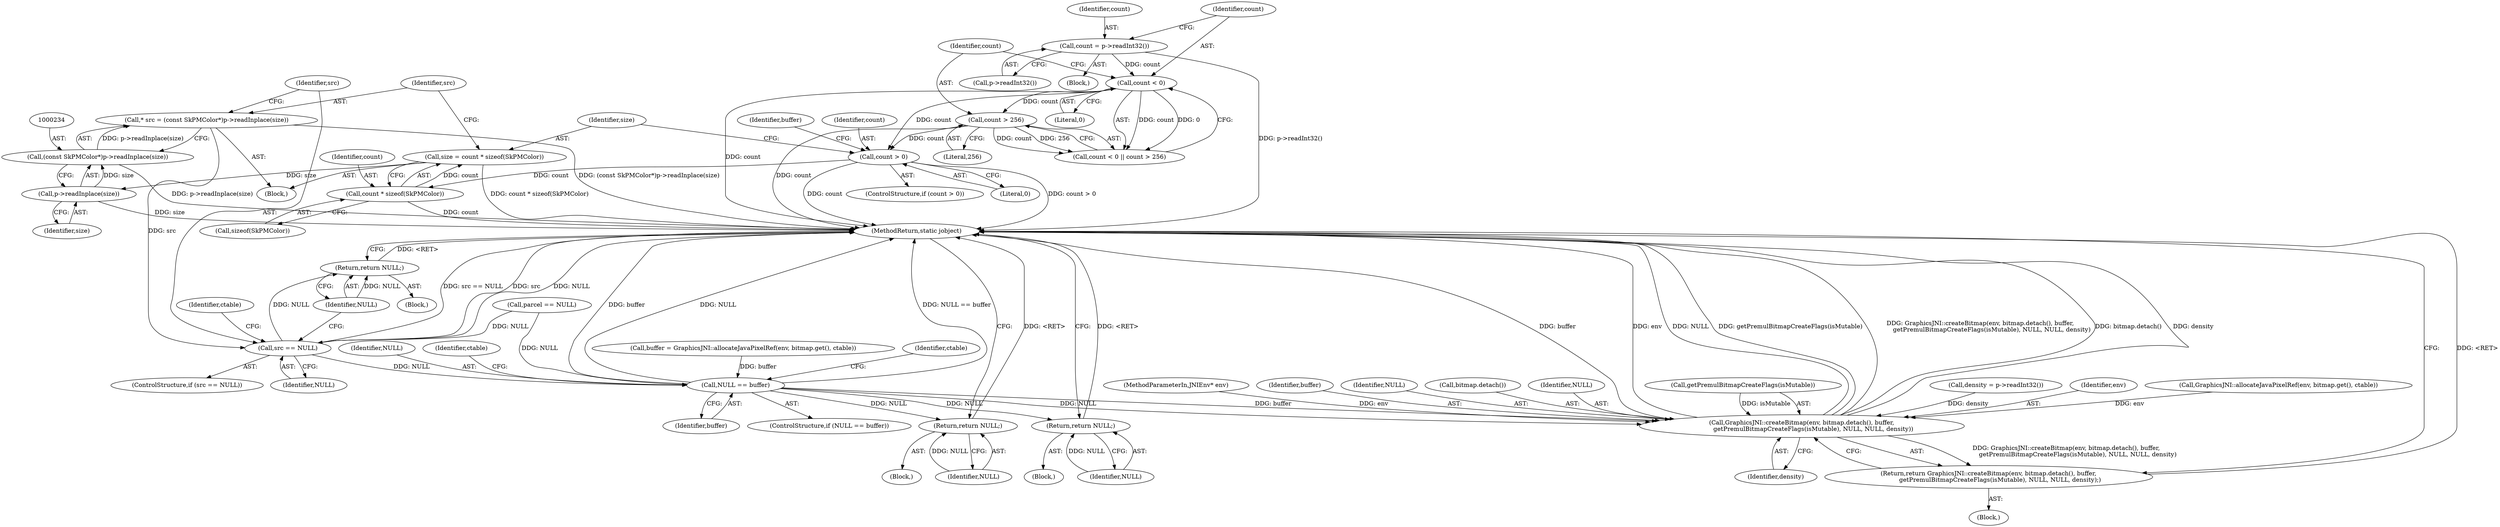 digraph "0_Android_d44e5bde18a41beda39d49189bef7f2ba7c8f3cb@pointer" {
"1000231" [label="(Call,* src = (const SkPMColor*)p->readInplace(size))"];
"1000233" [label="(Call,(const SkPMColor*)p->readInplace(size))"];
"1000235" [label="(Call,p->readInplace(size))"];
"1000224" [label="(Call,size = count * sizeof(SkPMColor))"];
"1000226" [label="(Call,count * sizeof(SkPMColor))"];
"1000219" [label="(Call,count > 0)"];
"1000209" [label="(Call,count < 0)"];
"1000204" [label="(Call,count = p->readInt32())"];
"1000212" [label="(Call,count > 256)"];
"1000238" [label="(Call,src == NULL)"];
"1000242" [label="(Return,return NULL;)"];
"1000256" [label="(Call,NULL == buffer)"];
"1000262" [label="(Return,return NULL;)"];
"1000284" [label="(Return,return NULL;)"];
"1000294" [label="(Call,GraphicsJNI::createBitmap(env, bitmap.detach(), buffer,\n            getPremulBitmapCreateFlags(isMutable), NULL, NULL, density))"];
"1000293" [label="(Return,return GraphicsJNI::createBitmap(env, bitmap.detach(), buffer,\n            getPremulBitmapCreateFlags(isMutable), NULL, NULL, density);)"];
"1000235" [label="(Call,p->readInplace(size))"];
"1000249" [label="(Call,buffer = GraphicsJNI::allocateJavaPixelRef(env, bitmap.get(), ctable))"];
"1000302" [label="(Identifier,density)"];
"1000238" [label="(Call,src == NULL)"];
"1000226" [label="(Call,count * sizeof(SkPMColor))"];
"1000233" [label="(Call,(const SkPMColor*)p->readInplace(size))"];
"1000209" [label="(Call,count < 0)"];
"1000205" [label="(Identifier,count)"];
"1000153" [label="(Call,density = p->readInt32())"];
"1000211" [label="(Literal,0)"];
"1000280" [label="(Block,)"];
"1000206" [label="(Call,p->readInt32())"];
"1000237" [label="(ControlStructure,if (src == NULL))"];
"1000219" [label="(Call,count > 0)"];
"1000261" [label="(Identifier,ctable)"];
"1000106" [label="(Block,)"];
"1000293" [label="(Return,return GraphicsJNI::createBitmap(env, bitmap.detach(), buffer,\n            getPremulBitmapCreateFlags(isMutable), NULL, NULL, density);)"];
"1000213" [label="(Identifier,count)"];
"1000210" [label="(Identifier,count)"];
"1000214" [label="(Literal,256)"];
"1000256" [label="(Call,NULL == buffer)"];
"1000258" [label="(Identifier,buffer)"];
"1000259" [label="(Block,)"];
"1000295" [label="(Identifier,env)"];
"1000251" [label="(Call,GraphicsJNI::allocateJavaPixelRef(env, bitmap.get(), ctable))"];
"1000232" [label="(Identifier,src)"];
"1000202" [label="(Block,)"];
"1000243" [label="(Identifier,NULL)"];
"1000240" [label="(Identifier,NULL)"];
"1000245" [label="(Identifier,ctable)"];
"1000241" [label="(Block,)"];
"1000298" [label="(Call,getPremulBitmapCreateFlags(isMutable))"];
"1000103" [label="(MethodParameterIn,JNIEnv* env)"];
"1000242" [label="(Return,return NULL;)"];
"1000218" [label="(ControlStructure,if (count > 0))"];
"1000255" [label="(ControlStructure,if (NULL == buffer))"];
"1000294" [label="(Call,GraphicsJNI::createBitmap(env, bitmap.detach(), buffer,\n            getPremulBitmapCreateFlags(isMutable), NULL, NULL, density))"];
"1000303" [label="(MethodReturn,static jobject)"];
"1000250" [label="(Identifier,buffer)"];
"1000212" [label="(Call,count > 256)"];
"1000297" [label="(Identifier,buffer)"];
"1000220" [label="(Identifier,count)"];
"1000208" [label="(Call,count < 0 || count > 256)"];
"1000284" [label="(Return,return NULL;)"];
"1000108" [label="(Call,parcel == NULL)"];
"1000301" [label="(Identifier,NULL)"];
"1000221" [label="(Literal,0)"];
"1000228" [label="(Call,sizeof(SkPMColor))"];
"1000262" [label="(Return,return NULL;)"];
"1000296" [label="(Call,bitmap.detach())"];
"1000257" [label="(Identifier,NULL)"];
"1000227" [label="(Identifier,count)"];
"1000224" [label="(Call,size = count * sizeof(SkPMColor))"];
"1000222" [label="(Block,)"];
"1000300" [label="(Identifier,NULL)"];
"1000231" [label="(Call,* src = (const SkPMColor*)p->readInplace(size))"];
"1000236" [label="(Identifier,size)"];
"1000285" [label="(Identifier,NULL)"];
"1000225" [label="(Identifier,size)"];
"1000265" [label="(Identifier,ctable)"];
"1000263" [label="(Identifier,NULL)"];
"1000204" [label="(Call,count = p->readInt32())"];
"1000239" [label="(Identifier,src)"];
"1000231" -> "1000222"  [label="AST: "];
"1000231" -> "1000233"  [label="CFG: "];
"1000232" -> "1000231"  [label="AST: "];
"1000233" -> "1000231"  [label="AST: "];
"1000239" -> "1000231"  [label="CFG: "];
"1000231" -> "1000303"  [label="DDG: (const SkPMColor*)p->readInplace(size)"];
"1000233" -> "1000231"  [label="DDG: p->readInplace(size)"];
"1000231" -> "1000238"  [label="DDG: src"];
"1000233" -> "1000235"  [label="CFG: "];
"1000234" -> "1000233"  [label="AST: "];
"1000235" -> "1000233"  [label="AST: "];
"1000233" -> "1000303"  [label="DDG: p->readInplace(size)"];
"1000235" -> "1000233"  [label="DDG: size"];
"1000235" -> "1000236"  [label="CFG: "];
"1000236" -> "1000235"  [label="AST: "];
"1000235" -> "1000303"  [label="DDG: size"];
"1000224" -> "1000235"  [label="DDG: size"];
"1000224" -> "1000222"  [label="AST: "];
"1000224" -> "1000226"  [label="CFG: "];
"1000225" -> "1000224"  [label="AST: "];
"1000226" -> "1000224"  [label="AST: "];
"1000232" -> "1000224"  [label="CFG: "];
"1000224" -> "1000303"  [label="DDG: count * sizeof(SkPMColor)"];
"1000226" -> "1000224"  [label="DDG: count"];
"1000226" -> "1000228"  [label="CFG: "];
"1000227" -> "1000226"  [label="AST: "];
"1000228" -> "1000226"  [label="AST: "];
"1000226" -> "1000303"  [label="DDG: count"];
"1000219" -> "1000226"  [label="DDG: count"];
"1000219" -> "1000218"  [label="AST: "];
"1000219" -> "1000221"  [label="CFG: "];
"1000220" -> "1000219"  [label="AST: "];
"1000221" -> "1000219"  [label="AST: "];
"1000225" -> "1000219"  [label="CFG: "];
"1000250" -> "1000219"  [label="CFG: "];
"1000219" -> "1000303"  [label="DDG: count > 0"];
"1000219" -> "1000303"  [label="DDG: count"];
"1000209" -> "1000219"  [label="DDG: count"];
"1000212" -> "1000219"  [label="DDG: count"];
"1000209" -> "1000208"  [label="AST: "];
"1000209" -> "1000211"  [label="CFG: "];
"1000210" -> "1000209"  [label="AST: "];
"1000211" -> "1000209"  [label="AST: "];
"1000213" -> "1000209"  [label="CFG: "];
"1000208" -> "1000209"  [label="CFG: "];
"1000209" -> "1000303"  [label="DDG: count"];
"1000209" -> "1000208"  [label="DDG: count"];
"1000209" -> "1000208"  [label="DDG: 0"];
"1000204" -> "1000209"  [label="DDG: count"];
"1000209" -> "1000212"  [label="DDG: count"];
"1000204" -> "1000202"  [label="AST: "];
"1000204" -> "1000206"  [label="CFG: "];
"1000205" -> "1000204"  [label="AST: "];
"1000206" -> "1000204"  [label="AST: "];
"1000210" -> "1000204"  [label="CFG: "];
"1000204" -> "1000303"  [label="DDG: p->readInt32()"];
"1000212" -> "1000208"  [label="AST: "];
"1000212" -> "1000214"  [label="CFG: "];
"1000213" -> "1000212"  [label="AST: "];
"1000214" -> "1000212"  [label="AST: "];
"1000208" -> "1000212"  [label="CFG: "];
"1000212" -> "1000303"  [label="DDG: count"];
"1000212" -> "1000208"  [label="DDG: count"];
"1000212" -> "1000208"  [label="DDG: 256"];
"1000238" -> "1000237"  [label="AST: "];
"1000238" -> "1000240"  [label="CFG: "];
"1000239" -> "1000238"  [label="AST: "];
"1000240" -> "1000238"  [label="AST: "];
"1000243" -> "1000238"  [label="CFG: "];
"1000245" -> "1000238"  [label="CFG: "];
"1000238" -> "1000303"  [label="DDG: src"];
"1000238" -> "1000303"  [label="DDG: NULL"];
"1000238" -> "1000303"  [label="DDG: src == NULL"];
"1000108" -> "1000238"  [label="DDG: NULL"];
"1000238" -> "1000242"  [label="DDG: NULL"];
"1000238" -> "1000256"  [label="DDG: NULL"];
"1000242" -> "1000241"  [label="AST: "];
"1000242" -> "1000243"  [label="CFG: "];
"1000243" -> "1000242"  [label="AST: "];
"1000303" -> "1000242"  [label="CFG: "];
"1000242" -> "1000303"  [label="DDG: <RET>"];
"1000243" -> "1000242"  [label="DDG: NULL"];
"1000256" -> "1000255"  [label="AST: "];
"1000256" -> "1000258"  [label="CFG: "];
"1000257" -> "1000256"  [label="AST: "];
"1000258" -> "1000256"  [label="AST: "];
"1000261" -> "1000256"  [label="CFG: "];
"1000265" -> "1000256"  [label="CFG: "];
"1000256" -> "1000303"  [label="DDG: buffer"];
"1000256" -> "1000303"  [label="DDG: NULL"];
"1000256" -> "1000303"  [label="DDG: NULL == buffer"];
"1000108" -> "1000256"  [label="DDG: NULL"];
"1000249" -> "1000256"  [label="DDG: buffer"];
"1000256" -> "1000262"  [label="DDG: NULL"];
"1000256" -> "1000284"  [label="DDG: NULL"];
"1000256" -> "1000294"  [label="DDG: buffer"];
"1000256" -> "1000294"  [label="DDG: NULL"];
"1000262" -> "1000259"  [label="AST: "];
"1000262" -> "1000263"  [label="CFG: "];
"1000263" -> "1000262"  [label="AST: "];
"1000303" -> "1000262"  [label="CFG: "];
"1000262" -> "1000303"  [label="DDG: <RET>"];
"1000263" -> "1000262"  [label="DDG: NULL"];
"1000284" -> "1000280"  [label="AST: "];
"1000284" -> "1000285"  [label="CFG: "];
"1000285" -> "1000284"  [label="AST: "];
"1000303" -> "1000284"  [label="CFG: "];
"1000284" -> "1000303"  [label="DDG: <RET>"];
"1000285" -> "1000284"  [label="DDG: NULL"];
"1000294" -> "1000293"  [label="AST: "];
"1000294" -> "1000302"  [label="CFG: "];
"1000295" -> "1000294"  [label="AST: "];
"1000296" -> "1000294"  [label="AST: "];
"1000297" -> "1000294"  [label="AST: "];
"1000298" -> "1000294"  [label="AST: "];
"1000300" -> "1000294"  [label="AST: "];
"1000301" -> "1000294"  [label="AST: "];
"1000302" -> "1000294"  [label="AST: "];
"1000293" -> "1000294"  [label="CFG: "];
"1000294" -> "1000303"  [label="DDG: NULL"];
"1000294" -> "1000303"  [label="DDG: getPremulBitmapCreateFlags(isMutable)"];
"1000294" -> "1000303"  [label="DDG: GraphicsJNI::createBitmap(env, bitmap.detach(), buffer,\n            getPremulBitmapCreateFlags(isMutable), NULL, NULL, density)"];
"1000294" -> "1000303"  [label="DDG: bitmap.detach()"];
"1000294" -> "1000303"  [label="DDG: density"];
"1000294" -> "1000303"  [label="DDG: buffer"];
"1000294" -> "1000303"  [label="DDG: env"];
"1000294" -> "1000293"  [label="DDG: GraphicsJNI::createBitmap(env, bitmap.detach(), buffer,\n            getPremulBitmapCreateFlags(isMutable), NULL, NULL, density)"];
"1000251" -> "1000294"  [label="DDG: env"];
"1000103" -> "1000294"  [label="DDG: env"];
"1000298" -> "1000294"  [label="DDG: isMutable"];
"1000153" -> "1000294"  [label="DDG: density"];
"1000293" -> "1000106"  [label="AST: "];
"1000303" -> "1000293"  [label="CFG: "];
"1000293" -> "1000303"  [label="DDG: <RET>"];
}
